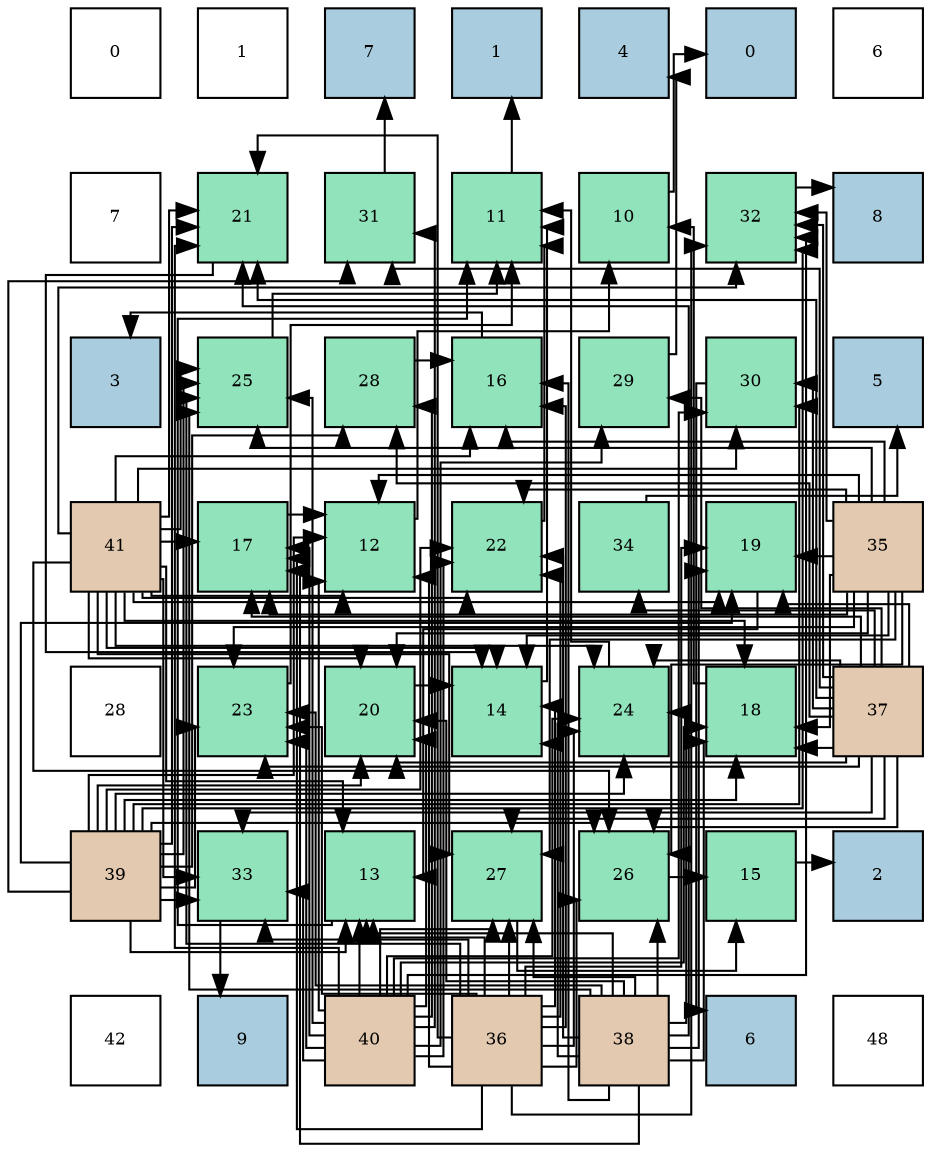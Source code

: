 digraph layout{
 rankdir=TB;
 splines=ortho;
 node [style=filled shape=square fixedsize=true width=0.6];
0[label="0", fontsize=8, fillcolor="#ffffff"];
1[label="1", fontsize=8, fillcolor="#ffffff"];
2[label="7", fontsize=8, fillcolor="#a9ccde"];
3[label="1", fontsize=8, fillcolor="#a9ccde"];
4[label="4", fontsize=8, fillcolor="#a9ccde"];
5[label="0", fontsize=8, fillcolor="#a9ccde"];
6[label="6", fontsize=8, fillcolor="#ffffff"];
7[label="7", fontsize=8, fillcolor="#ffffff"];
8[label="21", fontsize=8, fillcolor="#91e3bb"];
9[label="31", fontsize=8, fillcolor="#91e3bb"];
10[label="11", fontsize=8, fillcolor="#91e3bb"];
11[label="10", fontsize=8, fillcolor="#91e3bb"];
12[label="32", fontsize=8, fillcolor="#91e3bb"];
13[label="8", fontsize=8, fillcolor="#a9ccde"];
14[label="3", fontsize=8, fillcolor="#a9ccde"];
15[label="25", fontsize=8, fillcolor="#91e3bb"];
16[label="28", fontsize=8, fillcolor="#91e3bb"];
17[label="16", fontsize=8, fillcolor="#91e3bb"];
18[label="29", fontsize=8, fillcolor="#91e3bb"];
19[label="30", fontsize=8, fillcolor="#91e3bb"];
20[label="5", fontsize=8, fillcolor="#a9ccde"];
21[label="41", fontsize=8, fillcolor="#e3c9af"];
22[label="17", fontsize=8, fillcolor="#91e3bb"];
23[label="12", fontsize=8, fillcolor="#91e3bb"];
24[label="22", fontsize=8, fillcolor="#91e3bb"];
25[label="34", fontsize=8, fillcolor="#91e3bb"];
26[label="19", fontsize=8, fillcolor="#91e3bb"];
27[label="35", fontsize=8, fillcolor="#e3c9af"];
28[label="28", fontsize=8, fillcolor="#ffffff"];
29[label="23", fontsize=8, fillcolor="#91e3bb"];
30[label="20", fontsize=8, fillcolor="#91e3bb"];
31[label="14", fontsize=8, fillcolor="#91e3bb"];
32[label="24", fontsize=8, fillcolor="#91e3bb"];
33[label="18", fontsize=8, fillcolor="#91e3bb"];
34[label="37", fontsize=8, fillcolor="#e3c9af"];
35[label="39", fontsize=8, fillcolor="#e3c9af"];
36[label="33", fontsize=8, fillcolor="#91e3bb"];
37[label="13", fontsize=8, fillcolor="#91e3bb"];
38[label="27", fontsize=8, fillcolor="#91e3bb"];
39[label="26", fontsize=8, fillcolor="#91e3bb"];
40[label="15", fontsize=8, fillcolor="#91e3bb"];
41[label="2", fontsize=8, fillcolor="#a9ccde"];
42[label="42", fontsize=8, fillcolor="#ffffff"];
43[label="9", fontsize=8, fillcolor="#a9ccde"];
44[label="40", fontsize=8, fillcolor="#e3c9af"];
45[label="36", fontsize=8, fillcolor="#e3c9af"];
46[label="38", fontsize=8, fillcolor="#e3c9af"];
47[label="6", fontsize=8, fillcolor="#a9ccde"];
48[label="48", fontsize=8, fillcolor="#ffffff"];
edge [constraint=false, style=vis];11 -> 5;
10 -> 3;
23 -> 11;
37 -> 10;
31 -> 10;
40 -> 41;
17 -> 14;
22 -> 23;
33 -> 11;
26 -> 37;
30 -> 31;
8 -> 31;
24 -> 10;
29 -> 10;
32 -> 10;
15 -> 10;
39 -> 40;
38 -> 40;
16 -> 17;
18 -> 4;
19 -> 47;
9 -> 2;
12 -> 13;
36 -> 43;
25 -> 20;
27 -> 23;
27 -> 31;
27 -> 17;
27 -> 22;
27 -> 33;
27 -> 26;
27 -> 30;
27 -> 24;
27 -> 29;
27 -> 15;
27 -> 39;
27 -> 38;
27 -> 12;
45 -> 23;
45 -> 37;
45 -> 31;
45 -> 17;
45 -> 22;
45 -> 26;
45 -> 8;
45 -> 24;
45 -> 29;
45 -> 32;
45 -> 15;
45 -> 39;
45 -> 38;
45 -> 12;
45 -> 36;
34 -> 22;
34 -> 33;
34 -> 26;
34 -> 30;
34 -> 8;
34 -> 29;
34 -> 32;
34 -> 39;
34 -> 38;
34 -> 16;
34 -> 18;
34 -> 19;
34 -> 9;
34 -> 12;
34 -> 36;
34 -> 25;
46 -> 37;
46 -> 31;
46 -> 17;
46 -> 22;
46 -> 33;
46 -> 26;
46 -> 30;
46 -> 8;
46 -> 24;
46 -> 29;
46 -> 32;
46 -> 15;
46 -> 39;
46 -> 38;
35 -> 23;
35 -> 37;
35 -> 33;
35 -> 26;
35 -> 30;
35 -> 8;
35 -> 24;
35 -> 29;
35 -> 32;
35 -> 15;
35 -> 39;
35 -> 16;
35 -> 19;
35 -> 9;
35 -> 12;
35 -> 36;
44 -> 23;
44 -> 37;
44 -> 22;
44 -> 33;
44 -> 30;
44 -> 8;
44 -> 24;
44 -> 29;
44 -> 32;
44 -> 15;
44 -> 38;
44 -> 16;
44 -> 18;
44 -> 19;
44 -> 9;
44 -> 12;
44 -> 36;
21 -> 23;
21 -> 37;
21 -> 31;
21 -> 17;
21 -> 22;
21 -> 33;
21 -> 26;
21 -> 30;
21 -> 8;
21 -> 24;
21 -> 32;
21 -> 15;
21 -> 39;
21 -> 38;
21 -> 19;
21 -> 12;
21 -> 36;
edge [constraint=true, style=invis];
0 -> 7 -> 14 -> 21 -> 28 -> 35 -> 42;
1 -> 8 -> 15 -> 22 -> 29 -> 36 -> 43;
2 -> 9 -> 16 -> 23 -> 30 -> 37 -> 44;
3 -> 10 -> 17 -> 24 -> 31 -> 38 -> 45;
4 -> 11 -> 18 -> 25 -> 32 -> 39 -> 46;
5 -> 12 -> 19 -> 26 -> 33 -> 40 -> 47;
6 -> 13 -> 20 -> 27 -> 34 -> 41 -> 48;
rank = same {0 -> 1 -> 2 -> 3 -> 4 -> 5 -> 6};
rank = same {7 -> 8 -> 9 -> 10 -> 11 -> 12 -> 13};
rank = same {14 -> 15 -> 16 -> 17 -> 18 -> 19 -> 20};
rank = same {21 -> 22 -> 23 -> 24 -> 25 -> 26 -> 27};
rank = same {28 -> 29 -> 30 -> 31 -> 32 -> 33 -> 34};
rank = same {35 -> 36 -> 37 -> 38 -> 39 -> 40 -> 41};
rank = same {42 -> 43 -> 44 -> 45 -> 46 -> 47 -> 48};
}
